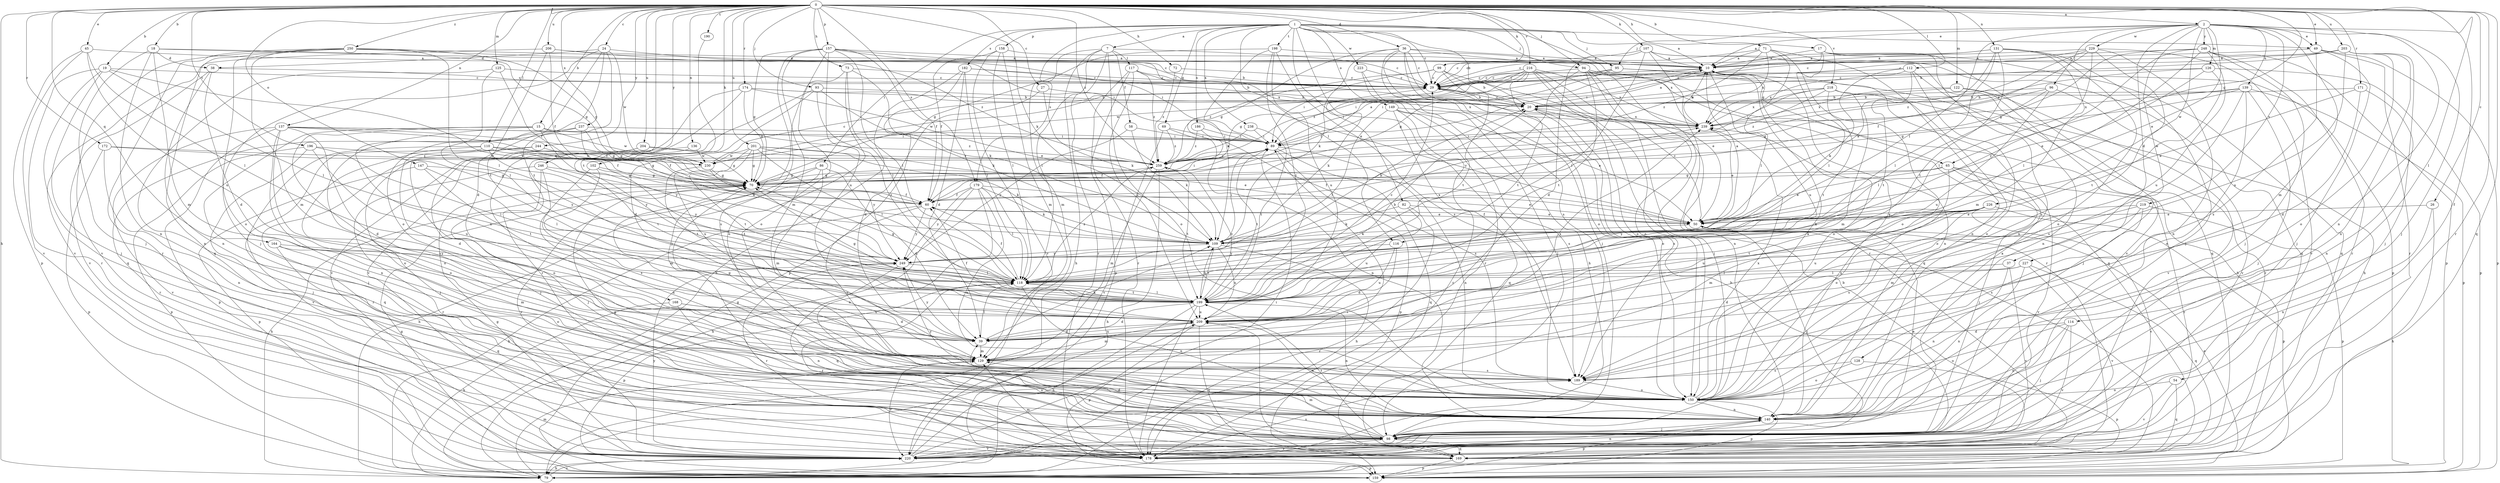 strict digraph  {
0;
1;
2;
7;
10;
15;
17;
18;
19;
20;
24;
26;
27;
29;
36;
37;
38;
39;
45;
49;
50;
54;
58;
60;
65;
69;
70;
71;
72;
73;
79;
82;
86;
89;
93;
94;
95;
96;
98;
99;
102;
107;
109;
110;
112;
114;
116;
117;
118;
122;
125;
126;
128;
129;
131;
136;
137;
139;
140;
147;
149;
150;
157;
158;
159;
164;
168;
169;
171;
172;
174;
178;
179;
182;
186;
189;
190;
196;
198;
199;
201;
203;
204;
206;
209;
216;
218;
219;
220;
223;
226;
227;
229;
230;
237;
238;
239;
244;
246;
248;
249;
250;
259;
0 -> 2  [label=a];
0 -> 15  [label=b];
0 -> 17  [label=b];
0 -> 18  [label=b];
0 -> 19  [label=b];
0 -> 24  [label=c];
0 -> 26  [label=c];
0 -> 27  [label=c];
0 -> 36  [label=d];
0 -> 45  [label=e];
0 -> 49  [label=e];
0 -> 65  [label=g];
0 -> 71  [label=h];
0 -> 72  [label=h];
0 -> 73  [label=h];
0 -> 79  [label=h];
0 -> 93  [label=j];
0 -> 94  [label=j];
0 -> 99  [label=k];
0 -> 102  [label=k];
0 -> 107  [label=k];
0 -> 109  [label=k];
0 -> 110  [label=l];
0 -> 112  [label=l];
0 -> 114  [label=l];
0 -> 122  [label=m];
0 -> 125  [label=m];
0 -> 131  [label=n];
0 -> 136  [label=n];
0 -> 137  [label=n];
0 -> 147  [label=o];
0 -> 157  [label=p];
0 -> 164  [label=q];
0 -> 168  [label=q];
0 -> 169  [label=q];
0 -> 171  [label=r];
0 -> 172  [label=r];
0 -> 174  [label=r];
0 -> 178  [label=r];
0 -> 179  [label=s];
0 -> 190  [label=t];
0 -> 196  [label=t];
0 -> 201  [label=u];
0 -> 203  [label=u];
0 -> 204  [label=u];
0 -> 206  [label=u];
0 -> 216  [label=v];
0 -> 218  [label=v];
0 -> 237  [label=x];
0 -> 244  [label=y];
0 -> 246  [label=y];
0 -> 250  [label=z];
0 -> 259  [label=z];
1 -> 7  [label=a];
1 -> 10  [label=a];
1 -> 20  [label=b];
1 -> 29  [label=c];
1 -> 49  [label=e];
1 -> 65  [label=g];
1 -> 69  [label=g];
1 -> 82  [label=i];
1 -> 86  [label=i];
1 -> 94  [label=j];
1 -> 95  [label=j];
1 -> 116  [label=l];
1 -> 149  [label=o];
1 -> 150  [label=o];
1 -> 158  [label=p];
1 -> 179  [label=s];
1 -> 182  [label=s];
1 -> 186  [label=s];
1 -> 198  [label=t];
1 -> 223  [label=w];
1 -> 238  [label=x];
2 -> 10  [label=a];
2 -> 37  [label=d];
2 -> 49  [label=e];
2 -> 50  [label=e];
2 -> 54  [label=f];
2 -> 95  [label=j];
2 -> 96  [label=j];
2 -> 98  [label=j];
2 -> 116  [label=l];
2 -> 126  [label=m];
2 -> 128  [label=m];
2 -> 139  [label=n];
2 -> 140  [label=n];
2 -> 219  [label=v];
2 -> 226  [label=w];
2 -> 227  [label=w];
2 -> 229  [label=w];
2 -> 248  [label=y];
7 -> 29  [label=c];
7 -> 58  [label=f];
7 -> 79  [label=h];
7 -> 117  [label=l];
7 -> 118  [label=l];
7 -> 129  [label=m];
7 -> 150  [label=o];
7 -> 178  [label=r];
10 -> 29  [label=c];
10 -> 89  [label=i];
10 -> 140  [label=n];
10 -> 150  [label=o];
10 -> 209  [label=u];
15 -> 89  [label=i];
15 -> 98  [label=j];
15 -> 150  [label=o];
15 -> 189  [label=s];
15 -> 230  [label=w];
15 -> 249  [label=y];
17 -> 10  [label=a];
17 -> 89  [label=i];
17 -> 118  [label=l];
17 -> 140  [label=n];
17 -> 169  [label=q];
17 -> 220  [label=v];
18 -> 29  [label=c];
18 -> 38  [label=d];
18 -> 70  [label=g];
18 -> 98  [label=j];
18 -> 129  [label=m];
18 -> 140  [label=n];
19 -> 29  [label=c];
19 -> 98  [label=j];
19 -> 109  [label=k];
19 -> 118  [label=l];
19 -> 169  [label=q];
19 -> 178  [label=r];
20 -> 10  [label=a];
20 -> 29  [label=c];
20 -> 189  [label=s];
20 -> 239  [label=x];
24 -> 38  [label=d];
24 -> 39  [label=d];
24 -> 89  [label=i];
24 -> 98  [label=j];
24 -> 150  [label=o];
24 -> 199  [label=t];
24 -> 230  [label=w];
26 -> 50  [label=e];
26 -> 79  [label=h];
26 -> 140  [label=n];
27 -> 20  [label=b];
27 -> 39  [label=d];
27 -> 109  [label=k];
29 -> 20  [label=b];
29 -> 109  [label=k];
29 -> 150  [label=o];
29 -> 230  [label=w];
36 -> 10  [label=a];
36 -> 29  [label=c];
36 -> 70  [label=g];
36 -> 79  [label=h];
36 -> 98  [label=j];
36 -> 109  [label=k];
36 -> 150  [label=o];
36 -> 189  [label=s];
36 -> 239  [label=x];
37 -> 118  [label=l];
37 -> 140  [label=n];
37 -> 220  [label=v];
38 -> 29  [label=c];
38 -> 39  [label=d];
38 -> 140  [label=n];
38 -> 220  [label=v];
39 -> 109  [label=k];
39 -> 118  [label=l];
39 -> 129  [label=m];
39 -> 209  [label=u];
39 -> 239  [label=x];
39 -> 249  [label=y];
45 -> 10  [label=a];
45 -> 118  [label=l];
45 -> 159  [label=p];
45 -> 209  [label=u];
45 -> 220  [label=v];
49 -> 10  [label=a];
49 -> 98  [label=j];
49 -> 159  [label=p];
49 -> 178  [label=r];
49 -> 189  [label=s];
50 -> 10  [label=a];
50 -> 29  [label=c];
50 -> 60  [label=f];
50 -> 98  [label=j];
50 -> 109  [label=k];
54 -> 150  [label=o];
54 -> 169  [label=q];
54 -> 220  [label=v];
58 -> 89  [label=i];
58 -> 109  [label=k];
58 -> 249  [label=y];
60 -> 50  [label=e];
60 -> 79  [label=h];
60 -> 189  [label=s];
60 -> 249  [label=y];
65 -> 50  [label=e];
65 -> 60  [label=f];
65 -> 70  [label=g];
65 -> 98  [label=j];
65 -> 150  [label=o];
65 -> 178  [label=r];
65 -> 220  [label=v];
69 -> 89  [label=i];
69 -> 140  [label=n];
69 -> 220  [label=v];
69 -> 259  [label=z];
70 -> 60  [label=f];
70 -> 79  [label=h];
70 -> 89  [label=i];
71 -> 10  [label=a];
71 -> 29  [label=c];
71 -> 118  [label=l];
71 -> 150  [label=o];
71 -> 169  [label=q];
71 -> 239  [label=x];
71 -> 259  [label=z];
72 -> 29  [label=c];
72 -> 259  [label=z];
73 -> 29  [label=c];
73 -> 109  [label=k];
73 -> 118  [label=l];
73 -> 150  [label=o];
73 -> 189  [label=s];
79 -> 50  [label=e];
79 -> 89  [label=i];
79 -> 129  [label=m];
79 -> 220  [label=v];
82 -> 50  [label=e];
82 -> 79  [label=h];
82 -> 109  [label=k];
82 -> 209  [label=u];
86 -> 39  [label=d];
86 -> 70  [label=g];
86 -> 79  [label=h];
86 -> 129  [label=m];
86 -> 220  [label=v];
89 -> 10  [label=a];
89 -> 60  [label=f];
89 -> 140  [label=n];
89 -> 159  [label=p];
89 -> 169  [label=q];
89 -> 199  [label=t];
89 -> 259  [label=z];
93 -> 20  [label=b];
93 -> 39  [label=d];
93 -> 109  [label=k];
93 -> 199  [label=t];
93 -> 220  [label=v];
94 -> 29  [label=c];
94 -> 79  [label=h];
94 -> 140  [label=n];
94 -> 150  [label=o];
94 -> 169  [label=q];
94 -> 178  [label=r];
94 -> 199  [label=t];
94 -> 249  [label=y];
95 -> 29  [label=c];
95 -> 70  [label=g];
95 -> 79  [label=h];
95 -> 159  [label=p];
95 -> 259  [label=z];
96 -> 20  [label=b];
96 -> 70  [label=g];
96 -> 118  [label=l];
96 -> 209  [label=u];
96 -> 220  [label=v];
98 -> 10  [label=a];
98 -> 39  [label=d];
98 -> 50  [label=e];
98 -> 70  [label=g];
98 -> 129  [label=m];
98 -> 169  [label=q];
98 -> 178  [label=r];
98 -> 199  [label=t];
98 -> 220  [label=v];
99 -> 20  [label=b];
99 -> 29  [label=c];
99 -> 89  [label=i];
99 -> 98  [label=j];
99 -> 199  [label=t];
99 -> 259  [label=z];
102 -> 70  [label=g];
102 -> 129  [label=m];
102 -> 140  [label=n];
102 -> 199  [label=t];
107 -> 10  [label=a];
107 -> 29  [label=c];
107 -> 39  [label=d];
107 -> 118  [label=l];
107 -> 140  [label=n];
107 -> 169  [label=q];
107 -> 178  [label=r];
109 -> 20  [label=b];
109 -> 89  [label=i];
109 -> 178  [label=r];
109 -> 199  [label=t];
109 -> 209  [label=u];
109 -> 249  [label=y];
110 -> 39  [label=d];
110 -> 70  [label=g];
110 -> 109  [label=k];
110 -> 150  [label=o];
110 -> 169  [label=q];
110 -> 249  [label=y];
110 -> 259  [label=z];
112 -> 29  [label=c];
112 -> 109  [label=k];
112 -> 140  [label=n];
112 -> 150  [label=o];
112 -> 199  [label=t];
112 -> 239  [label=x];
114 -> 39  [label=d];
114 -> 98  [label=j];
114 -> 140  [label=n];
114 -> 150  [label=o];
114 -> 220  [label=v];
116 -> 39  [label=d];
116 -> 209  [label=u];
116 -> 249  [label=y];
117 -> 29  [label=c];
117 -> 159  [label=p];
117 -> 178  [label=r];
117 -> 209  [label=u];
117 -> 239  [label=x];
117 -> 259  [label=z];
118 -> 60  [label=f];
118 -> 70  [label=g];
118 -> 140  [label=n];
118 -> 159  [label=p];
118 -> 178  [label=r];
118 -> 199  [label=t];
118 -> 259  [label=z];
122 -> 20  [label=b];
122 -> 98  [label=j];
122 -> 220  [label=v];
122 -> 239  [label=x];
125 -> 29  [label=c];
125 -> 60  [label=f];
125 -> 118  [label=l];
125 -> 140  [label=n];
126 -> 29  [label=c];
126 -> 50  [label=e];
126 -> 159  [label=p];
126 -> 199  [label=t];
126 -> 239  [label=x];
128 -> 150  [label=o];
128 -> 159  [label=p];
128 -> 189  [label=s];
129 -> 70  [label=g];
129 -> 189  [label=s];
129 -> 220  [label=v];
131 -> 10  [label=a];
131 -> 29  [label=c];
131 -> 50  [label=e];
131 -> 98  [label=j];
131 -> 118  [label=l];
131 -> 129  [label=m];
131 -> 150  [label=o];
131 -> 199  [label=t];
136 -> 98  [label=j];
136 -> 199  [label=t];
136 -> 230  [label=w];
137 -> 39  [label=d];
137 -> 60  [label=f];
137 -> 70  [label=g];
137 -> 89  [label=i];
137 -> 140  [label=n];
137 -> 150  [label=o];
137 -> 159  [label=p];
137 -> 220  [label=v];
137 -> 259  [label=z];
139 -> 20  [label=b];
139 -> 70  [label=g];
139 -> 98  [label=j];
139 -> 150  [label=o];
139 -> 159  [label=p];
139 -> 189  [label=s];
139 -> 239  [label=x];
140 -> 70  [label=g];
140 -> 98  [label=j];
140 -> 159  [label=p];
140 -> 239  [label=x];
147 -> 70  [label=g];
147 -> 118  [label=l];
147 -> 159  [label=p];
147 -> 199  [label=t];
149 -> 50  [label=e];
149 -> 118  [label=l];
149 -> 169  [label=q];
149 -> 178  [label=r];
149 -> 189  [label=s];
149 -> 239  [label=x];
150 -> 10  [label=a];
150 -> 140  [label=n];
150 -> 159  [label=p];
150 -> 239  [label=x];
150 -> 249  [label=y];
157 -> 10  [label=a];
157 -> 20  [label=b];
157 -> 50  [label=e];
157 -> 60  [label=f];
157 -> 70  [label=g];
157 -> 98  [label=j];
157 -> 118  [label=l];
157 -> 129  [label=m];
157 -> 150  [label=o];
157 -> 209  [label=u];
158 -> 10  [label=a];
158 -> 60  [label=f];
158 -> 118  [label=l];
158 -> 129  [label=m];
158 -> 220  [label=v];
159 -> 70  [label=g];
164 -> 129  [label=m];
164 -> 150  [label=o];
164 -> 169  [label=q];
164 -> 249  [label=y];
168 -> 39  [label=d];
168 -> 79  [label=h];
168 -> 140  [label=n];
168 -> 209  [label=u];
169 -> 20  [label=b];
169 -> 159  [label=p];
169 -> 209  [label=u];
171 -> 20  [label=b];
171 -> 39  [label=d];
171 -> 50  [label=e];
171 -> 140  [label=n];
172 -> 140  [label=n];
172 -> 159  [label=p];
172 -> 249  [label=y];
172 -> 259  [label=z];
174 -> 20  [label=b];
174 -> 50  [label=e];
174 -> 70  [label=g];
174 -> 178  [label=r];
174 -> 220  [label=v];
174 -> 239  [label=x];
178 -> 129  [label=m];
178 -> 140  [label=n];
178 -> 159  [label=p];
178 -> 189  [label=s];
179 -> 50  [label=e];
179 -> 60  [label=f];
179 -> 79  [label=h];
179 -> 109  [label=k];
179 -> 118  [label=l];
179 -> 140  [label=n];
179 -> 150  [label=o];
179 -> 249  [label=y];
182 -> 20  [label=b];
182 -> 29  [label=c];
182 -> 39  [label=d];
182 -> 79  [label=h];
182 -> 118  [label=l];
182 -> 159  [label=p];
186 -> 89  [label=i];
186 -> 189  [label=s];
186 -> 259  [label=z];
189 -> 150  [label=o];
190 -> 199  [label=t];
196 -> 98  [label=j];
196 -> 118  [label=l];
196 -> 159  [label=p];
196 -> 209  [label=u];
196 -> 230  [label=w];
198 -> 10  [label=a];
198 -> 70  [label=g];
198 -> 109  [label=k];
198 -> 189  [label=s];
198 -> 199  [label=t];
198 -> 209  [label=u];
199 -> 20  [label=b];
199 -> 29  [label=c];
199 -> 39  [label=d];
199 -> 70  [label=g];
199 -> 79  [label=h];
199 -> 109  [label=k];
199 -> 118  [label=l];
199 -> 140  [label=n];
199 -> 178  [label=r];
199 -> 209  [label=u];
199 -> 259  [label=z];
201 -> 50  [label=e];
201 -> 70  [label=g];
201 -> 109  [label=k];
201 -> 118  [label=l];
201 -> 199  [label=t];
201 -> 209  [label=u];
201 -> 230  [label=w];
201 -> 249  [label=y];
203 -> 10  [label=a];
203 -> 20  [label=b];
203 -> 29  [label=c];
203 -> 98  [label=j];
203 -> 140  [label=n];
203 -> 150  [label=o];
203 -> 209  [label=u];
204 -> 70  [label=g];
204 -> 150  [label=o];
204 -> 178  [label=r];
204 -> 259  [label=z];
206 -> 10  [label=a];
206 -> 60  [label=f];
206 -> 199  [label=t];
206 -> 220  [label=v];
206 -> 259  [label=z];
209 -> 39  [label=d];
209 -> 60  [label=f];
209 -> 129  [label=m];
209 -> 140  [label=n];
209 -> 159  [label=p];
209 -> 169  [label=q];
216 -> 29  [label=c];
216 -> 50  [label=e];
216 -> 60  [label=f];
216 -> 70  [label=g];
216 -> 89  [label=i];
216 -> 150  [label=o];
216 -> 169  [label=q];
216 -> 199  [label=t];
216 -> 230  [label=w];
216 -> 239  [label=x];
218 -> 20  [label=b];
218 -> 89  [label=i];
218 -> 129  [label=m];
218 -> 150  [label=o];
218 -> 178  [label=r];
218 -> 199  [label=t];
218 -> 239  [label=x];
218 -> 259  [label=z];
219 -> 50  [label=e];
219 -> 129  [label=m];
219 -> 159  [label=p];
219 -> 189  [label=s];
219 -> 209  [label=u];
220 -> 20  [label=b];
220 -> 70  [label=g];
220 -> 79  [label=h];
220 -> 89  [label=i];
220 -> 209  [label=u];
220 -> 249  [label=y];
223 -> 29  [label=c];
223 -> 98  [label=j];
223 -> 178  [label=r];
226 -> 50  [label=e];
226 -> 109  [label=k];
226 -> 129  [label=m];
226 -> 159  [label=p];
226 -> 189  [label=s];
226 -> 199  [label=t];
226 -> 209  [label=u];
226 -> 220  [label=v];
226 -> 249  [label=y];
227 -> 39  [label=d];
227 -> 118  [label=l];
227 -> 140  [label=n];
227 -> 169  [label=q];
227 -> 220  [label=v];
229 -> 10  [label=a];
229 -> 29  [label=c];
229 -> 60  [label=f];
229 -> 118  [label=l];
229 -> 140  [label=n];
229 -> 189  [label=s];
229 -> 220  [label=v];
229 -> 259  [label=z];
230 -> 29  [label=c];
230 -> 70  [label=g];
230 -> 199  [label=t];
230 -> 249  [label=y];
237 -> 60  [label=f];
237 -> 70  [label=g];
237 -> 89  [label=i];
237 -> 178  [label=r];
237 -> 209  [label=u];
238 -> 89  [label=i];
238 -> 199  [label=t];
238 -> 259  [label=z];
239 -> 10  [label=a];
239 -> 50  [label=e];
239 -> 89  [label=i];
244 -> 98  [label=j];
244 -> 220  [label=v];
244 -> 230  [label=w];
246 -> 70  [label=g];
246 -> 98  [label=j];
246 -> 178  [label=r];
246 -> 189  [label=s];
246 -> 249  [label=y];
248 -> 10  [label=a];
248 -> 70  [label=g];
248 -> 98  [label=j];
248 -> 118  [label=l];
248 -> 159  [label=p];
248 -> 178  [label=r];
248 -> 209  [label=u];
248 -> 249  [label=y];
249 -> 118  [label=l];
249 -> 169  [label=q];
249 -> 178  [label=r];
249 -> 239  [label=x];
250 -> 10  [label=a];
250 -> 70  [label=g];
250 -> 89  [label=i];
250 -> 118  [label=l];
250 -> 129  [label=m];
250 -> 150  [label=o];
250 -> 169  [label=q];
250 -> 178  [label=r];
250 -> 220  [label=v];
259 -> 70  [label=g];
259 -> 79  [label=h];
259 -> 129  [label=m];
259 -> 199  [label=t];
}
